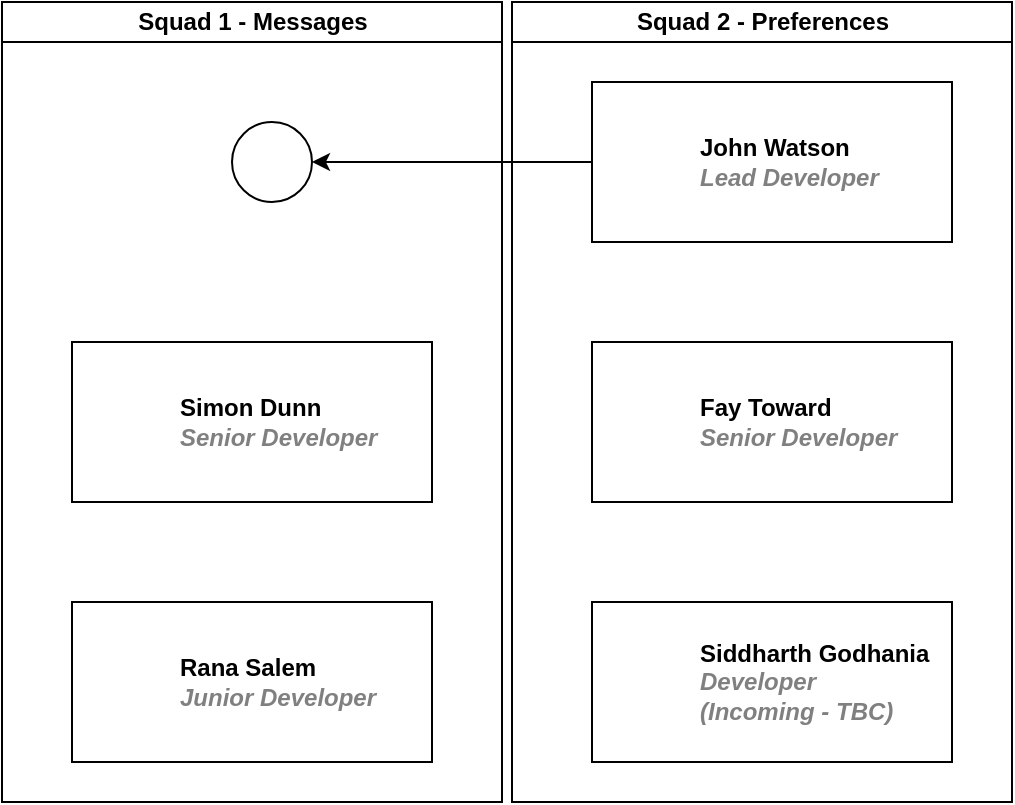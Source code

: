 <mxfile version="23.1.2" type="github">
  <diagram id="prtHgNgQTEPvFCAcTncT" name="Page-1">
    <mxGraphModel dx="4507" dy="1145" grid="1" gridSize="10" guides="1" tooltips="1" connect="1" arrows="1" fold="1" page="1" pageScale="1" pageWidth="827" pageHeight="1169" math="0" shadow="0">
      <root>
        <mxCell id="0" />
        <mxCell id="1" parent="0" />
        <mxCell id="p_PE6rgmmZaMKhKjFqQm-24" style="edgeStyle=orthogonalEdgeStyle;rounded=0;orthogonalLoop=1;jettySize=auto;html=1;entryX=1;entryY=0.5;entryDx=0;entryDy=0;" edge="1" parent="1" source="dNxyNK7c78bLwvsdeMH5-16" target="p_PE6rgmmZaMKhKjFqQm-23">
          <mxGeometry relative="1" as="geometry" />
        </mxCell>
        <UserObject label="John Watson&lt;br&gt;&lt;i style=&quot;color: gray&quot;&gt;Lead Developer&lt;/i&gt;" name="John Watson" position="Lead Developer" placeholders="1" id="dNxyNK7c78bLwvsdeMH5-16">
          <mxCell style="label;image=https://cdn3.iconfinder.com/data/icons/user-avatars-1/512/users-9-2-128.png;whiteSpace=wrap;html=1;rounded=0;glass=0;treeFolding=1;treeMoving=1;" parent="1" vertex="1">
            <mxGeometry x="-2065" y="80" width="180" height="80" as="geometry" />
          </mxCell>
        </UserObject>
        <UserObject label="%name%&lt;br&gt;&lt;i style=&quot;color: gray&quot;&gt;%position%&lt;/i&gt;" name="Simon Dunn" position="Senior Developer" placeholders="1" id="p_PE6rgmmZaMKhKjFqQm-3">
          <mxCell style="label;image=https://cdn3.iconfinder.com/data/icons/user-avatars-1/512/users-9-2-128.png;whiteSpace=wrap;html=1;rounded=0;glass=0;treeFolding=1;treeMoving=1;" vertex="1" parent="1">
            <mxGeometry x="-2325" y="210" width="180" height="80" as="geometry" />
          </mxCell>
        </UserObject>
        <UserObject label="%name%&lt;br&gt;&lt;font color=&quot;#808080&quot;&gt;&lt;i&gt;Senior Developer&lt;/i&gt;&lt;/font&gt;" name="Fay Toward" position="Senior Developer" placeholders="1" id="p_PE6rgmmZaMKhKjFqQm-7">
          <mxCell style="label;image=https://cdn3.iconfinder.com/data/icons/user-avatars-1/512/users-3-128.png;whiteSpace=wrap;html=1;rounded=0;glass=0;treeMoving=1;treeFolding=1;" vertex="1" parent="1">
            <mxGeometry x="-2065" y="210" width="180" height="80" as="geometry" />
          </mxCell>
        </UserObject>
        <UserObject label="Rana Salem&lt;br&gt;&lt;font color=&quot;#808080&quot;&gt;&lt;i&gt;Junior Developer&lt;/i&gt;&lt;/font&gt;" name="Fay Toward" position="Senior Developer" placeholders="1" id="p_PE6rgmmZaMKhKjFqQm-8">
          <mxCell style="label;image=https://cdn3.iconfinder.com/data/icons/user-avatars-1/512/users-3-128.png;whiteSpace=wrap;html=1;rounded=0;glass=0;treeMoving=1;treeFolding=1;" vertex="1" parent="1">
            <mxGeometry x="-2325" y="340" width="180" height="80" as="geometry" />
          </mxCell>
        </UserObject>
        <UserObject label="Siddharth Godhania&lt;br&gt;&lt;i style=&quot;color: gray&quot;&gt;Developer&lt;br&gt;(Incoming - TBC)&lt;br&gt;&lt;/i&gt;" name="John Watson" position="Lead Developer" placeholders="1" id="p_PE6rgmmZaMKhKjFqQm-9">
          <mxCell style="label;image=https://cdn3.iconfinder.com/data/icons/user-avatars-1/512/users-9-2-128.png;whiteSpace=wrap;html=1;rounded=0;glass=0;treeFolding=1;treeMoving=1;" vertex="1" parent="1">
            <mxGeometry x="-2065" y="340" width="180" height="80" as="geometry" />
          </mxCell>
        </UserObject>
        <mxCell id="p_PE6rgmmZaMKhKjFqQm-10" value="Squad 2 - Preferences" style="swimlane;html=1;startSize=20;horizontal=1;containerType=tree;glass=0;" vertex="1" parent="1">
          <mxGeometry x="-2105" y="40" width="250" height="400" as="geometry" />
        </mxCell>
        <mxCell id="p_PE6rgmmZaMKhKjFqQm-16" value="Squad 1 - Messages" style="swimlane;html=1;startSize=20;horizontal=1;containerType=tree;glass=0;" vertex="1" parent="1">
          <mxGeometry x="-2360" y="40" width="250" height="400" as="geometry" />
        </mxCell>
        <mxCell id="p_PE6rgmmZaMKhKjFqQm-23" value="" style="ellipse;whiteSpace=wrap;html=1;aspect=fixed;" vertex="1" parent="p_PE6rgmmZaMKhKjFqQm-16">
          <mxGeometry x="115" y="60" width="40" height="40" as="geometry" />
        </mxCell>
      </root>
    </mxGraphModel>
  </diagram>
</mxfile>
